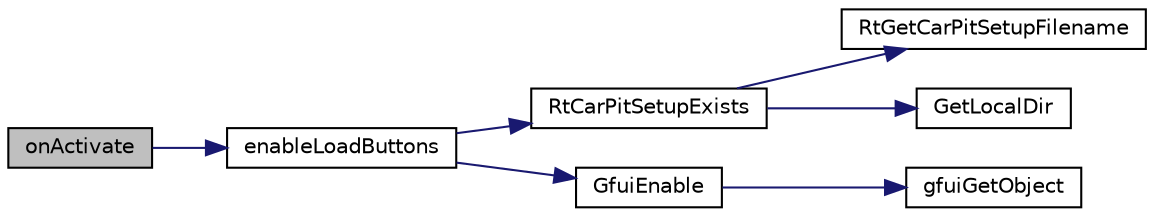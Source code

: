 digraph "onActivate"
{
  edge [fontname="Helvetica",fontsize="10",labelfontname="Helvetica",labelfontsize="10"];
  node [fontname="Helvetica",fontsize="10",shape=record];
  rankdir="LR";
  Node1 [label="onActivate",height=0.2,width=0.4,color="black", fillcolor="grey75", style="filled", fontcolor="black"];
  Node1 -> Node2 [color="midnightblue",fontsize="10",style="solid",fontname="Helvetica"];
  Node2 [label="enableLoadButtons",height=0.2,width=0.4,color="black", fillcolor="white", style="filled",URL="$carsetupscreen_8cpp.html#a1a6c12d7381048d933649cdaa124b9af"];
  Node2 -> Node3 [color="midnightblue",fontsize="10",style="solid",fontname="Helvetica"];
  Node3 [label="RtCarPitSetupExists",height=0.2,width=0.4,color="black", fillcolor="white", style="filled",URL="$group__setuptools.html#ga10864ad20287d9e501392dbd01d1ef91",tooltip="Checks if a specific car setup is available. "];
  Node3 -> Node4 [color="midnightblue",fontsize="10",style="solid",fontname="Helvetica"];
  Node4 [label="RtGetCarPitSetupFilename",height=0.2,width=0.4,color="black", fillcolor="white", style="filled",URL="$group__setuptools.html#ga020753668c07f6083ffd3c2eddb8817e",tooltip="Compose filename from given strings. "];
  Node3 -> Node5 [color="midnightblue",fontsize="10",style="solid",fontname="Helvetica"];
  Node5 [label="GetLocalDir",height=0.2,width=0.4,color="black", fillcolor="white", style="filled",URL="$tgf_8cpp.html#ae34eae3991aacabaf9c64025449d8c87"];
  Node2 -> Node6 [color="midnightblue",fontsize="10",style="solid",fontname="Helvetica"];
  Node6 [label="GfuiEnable",height=0.2,width=0.4,color="black", fillcolor="white", style="filled",URL="$group__gui.html#ga6e8e6932b5103bfa548539fc62cf7228",tooltip="Enable / Disable an object. "];
  Node6 -> Node7 [color="midnightblue",fontsize="10",style="solid",fontname="Helvetica"];
  Node7 [label="gfuiGetObject",height=0.2,width=0.4,color="black", fillcolor="white", style="filled",URL="$guiobject_8cpp.html#a0ea204358545cb934b0d6427e49ce2a6"];
}
